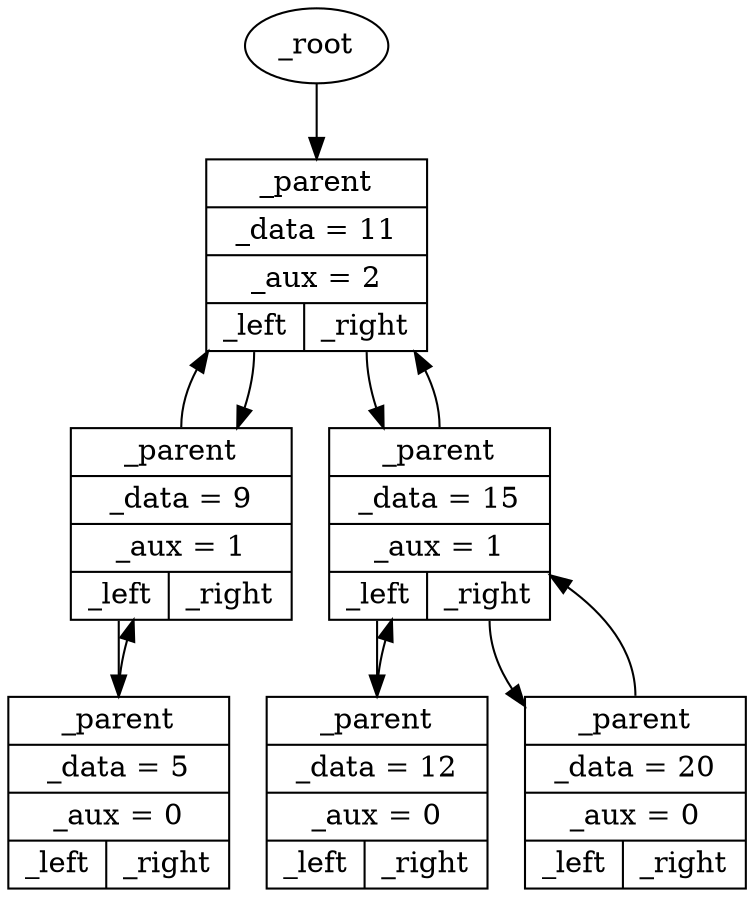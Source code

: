 digraph {
root [label="_root"];
root -> node0x2565340;
node0x2563010 [shape=record,label="{<parent> _parent | _data = 12 | _aux = 0 | { <left> _left | <right> _right } }"];
node0x2563040 [shape=record,label="{<parent> _parent | _data = 15 | _aux = 1 | { <left> _left | <right> _right } }"];
node0x2563070 [shape=record,label="{<parent> _parent | _data = 20 | _aux = 0 | { <left> _left | <right> _right } }"];
node0x25630a0 [shape=record,label="{<parent> _parent | _data = 9 | _aux = 1 | { <left> _left | <right> _right } }"];
node0x2565340 [shape=record,label="{<parent> _parent | _data = 11 | _aux = 2 | { <left> _left | <right> _right } }"];
node0x25656a0 [shape=record,label="{<parent> _parent | _data = 5 | _aux = 0 | { <left> _left | <right> _right } }"];
node0x2563010:parent:n -> node0x2563040;
node0x2563040:parent:n -> node0x2565340;
node0x2563040:left:s -> node0x2563010;
node0x2563040:right:s -> node0x2563070;
node0x2563070:parent:n -> node0x2563040;
node0x25630a0:parent:n -> node0x2565340;
node0x25630a0:left:s -> node0x25656a0;
node0x2565340:left:s -> node0x25630a0;
node0x2565340:right:s -> node0x2563040;
node0x25656a0:parent:n -> node0x25630a0;
}
